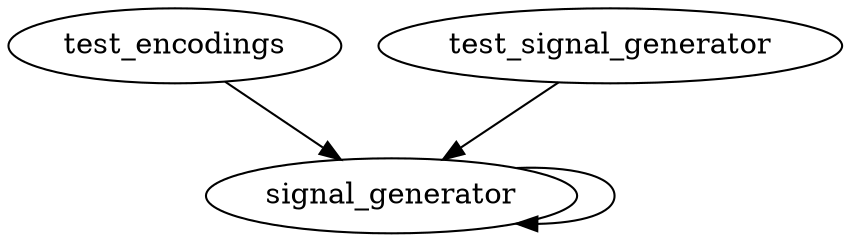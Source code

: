 /* Created by mdot for Matlab */
digraph m2html {
  signal_generator -> signal_generator;
  test_encodings -> signal_generator;
  test_signal_generator -> signal_generator;

  signal_generator [URL="signal_generator.html"];
  test_encodings [URL="test_encodings.html"];
  test_signal_generator [URL="test_signal_generator.html"];
}